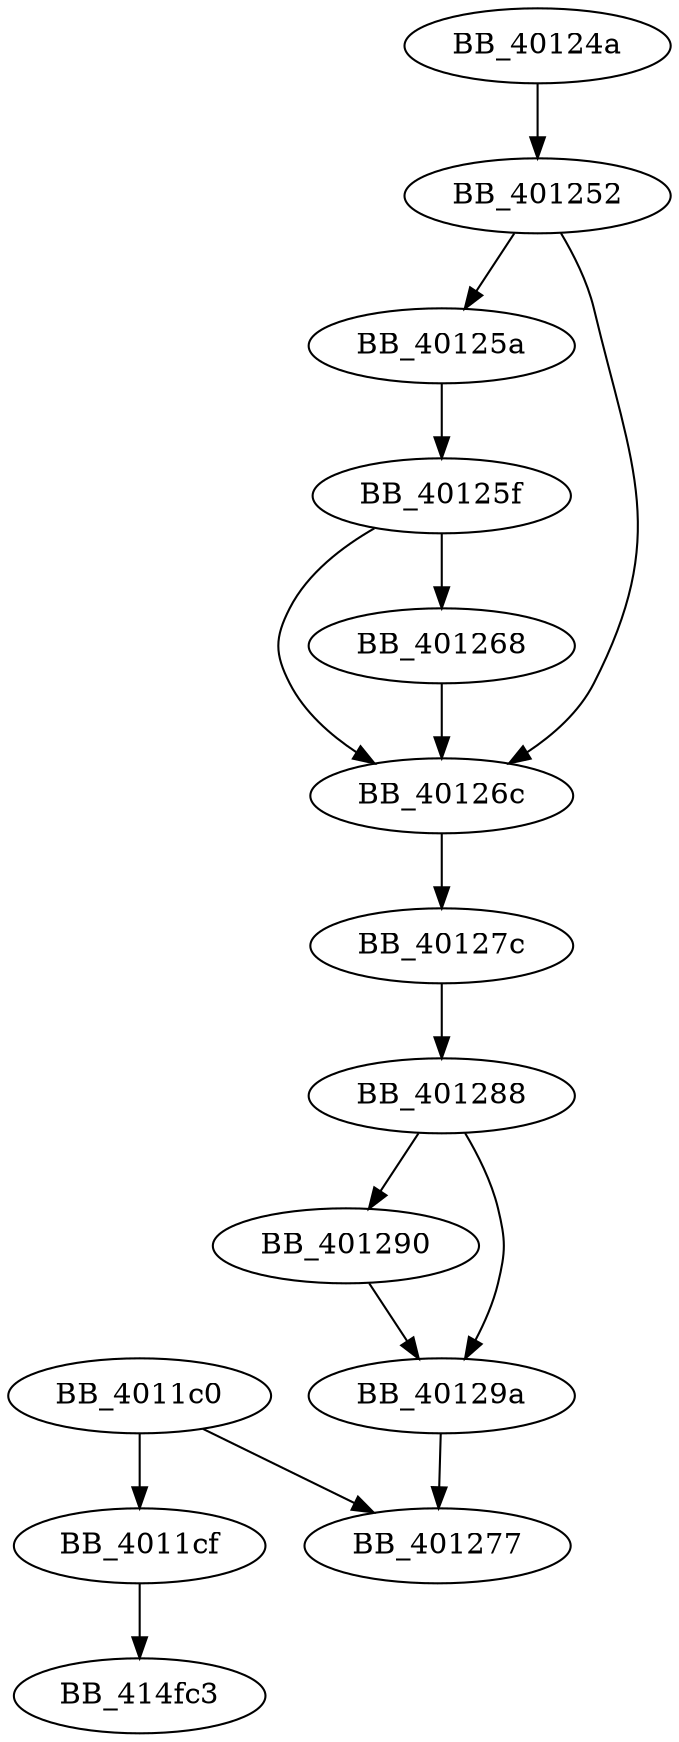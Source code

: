 DiGraph sub_4011C0{
BB_4011c0->BB_4011cf
BB_4011c0->BB_401277
BB_4011cf->BB_414fc3
BB_40124a->BB_401252
BB_401252->BB_40125a
BB_401252->BB_40126c
BB_40125a->BB_40125f
BB_40125f->BB_401268
BB_40125f->BB_40126c
BB_401268->BB_40126c
BB_40126c->BB_40127c
BB_40127c->BB_401288
BB_401288->BB_401290
BB_401288->BB_40129a
BB_401290->BB_40129a
BB_40129a->BB_401277
}
